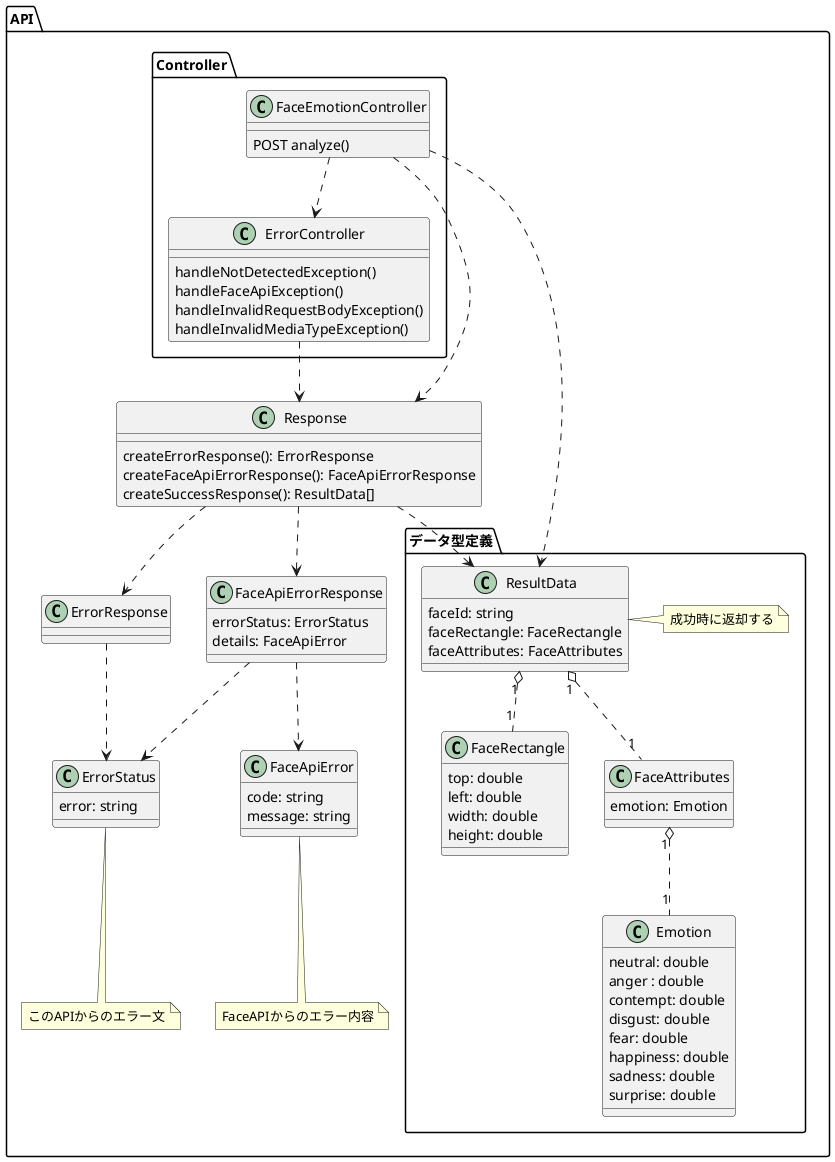 @startuml Face Emotion Analyser API

' サーバーサイド
package "API" {

    package "Controller" {
        class FaceEmotionController {
            POST analyze()
        }

        class ErrorController {
            handleNotDetectedException()
            handleFaceApiException()
            handleInvalidRequestBodyException()
            handleInvalidMediaTypeException()
        }
    }


    Class Response {
        createErrorResponse(): ErrorResponse
        createFaceApiErrorResponse(): FaceApiErrorResponse
        createSuccessResponse(): ResultData[]
    }

    class ErrorResponse {
    }

    class ErrorStatus {
        error: string
    }
    note bottom: このAPIからのエラー文

    class FaceApiErrorResponse {
        errorStatus: ErrorStatus
        details: FaceApiError
    }

    class FaceApiError {
        code: string
        message: string
    }
    note bottom: FaceAPIからのエラー内容

    package "データ型定義" {
        class ResultData {
            faceId: string
            faceRectangle: FaceRectangle
            faceAttributes: FaceAttributes
        }
        note right: 成功時に返却する

        class FaceRectangle {
            top: double
            left: double
            width: double
            height: double
        }

        class FaceAttributes {
            emotion: Emotion
        }

        class Emotion {
            neutral: double
            anger : double
            contempt: double
            disgust: double
            fear: double
            happiness: double
            sadness: double
            surprise: double
        }
    }

}

ResultData "1" o.. "1" FaceRectangle
ResultData "1" o.. "1" FaceAttributes
FaceAttributes "1" o.. "1" Emotion

FaceEmotionController ..> ResultData
FaceEmotionController ..> ErrorController

FaceEmotionController ..> Response
ErrorController ..> Response
Response ..> ErrorResponse
Response ..> FaceApiErrorResponse
ErrorResponse ..> ErrorStatus
FaceApiErrorResponse ..> FaceApiError
FaceApiErrorResponse ..> ErrorStatus
Response ..> ResultData

@enduml